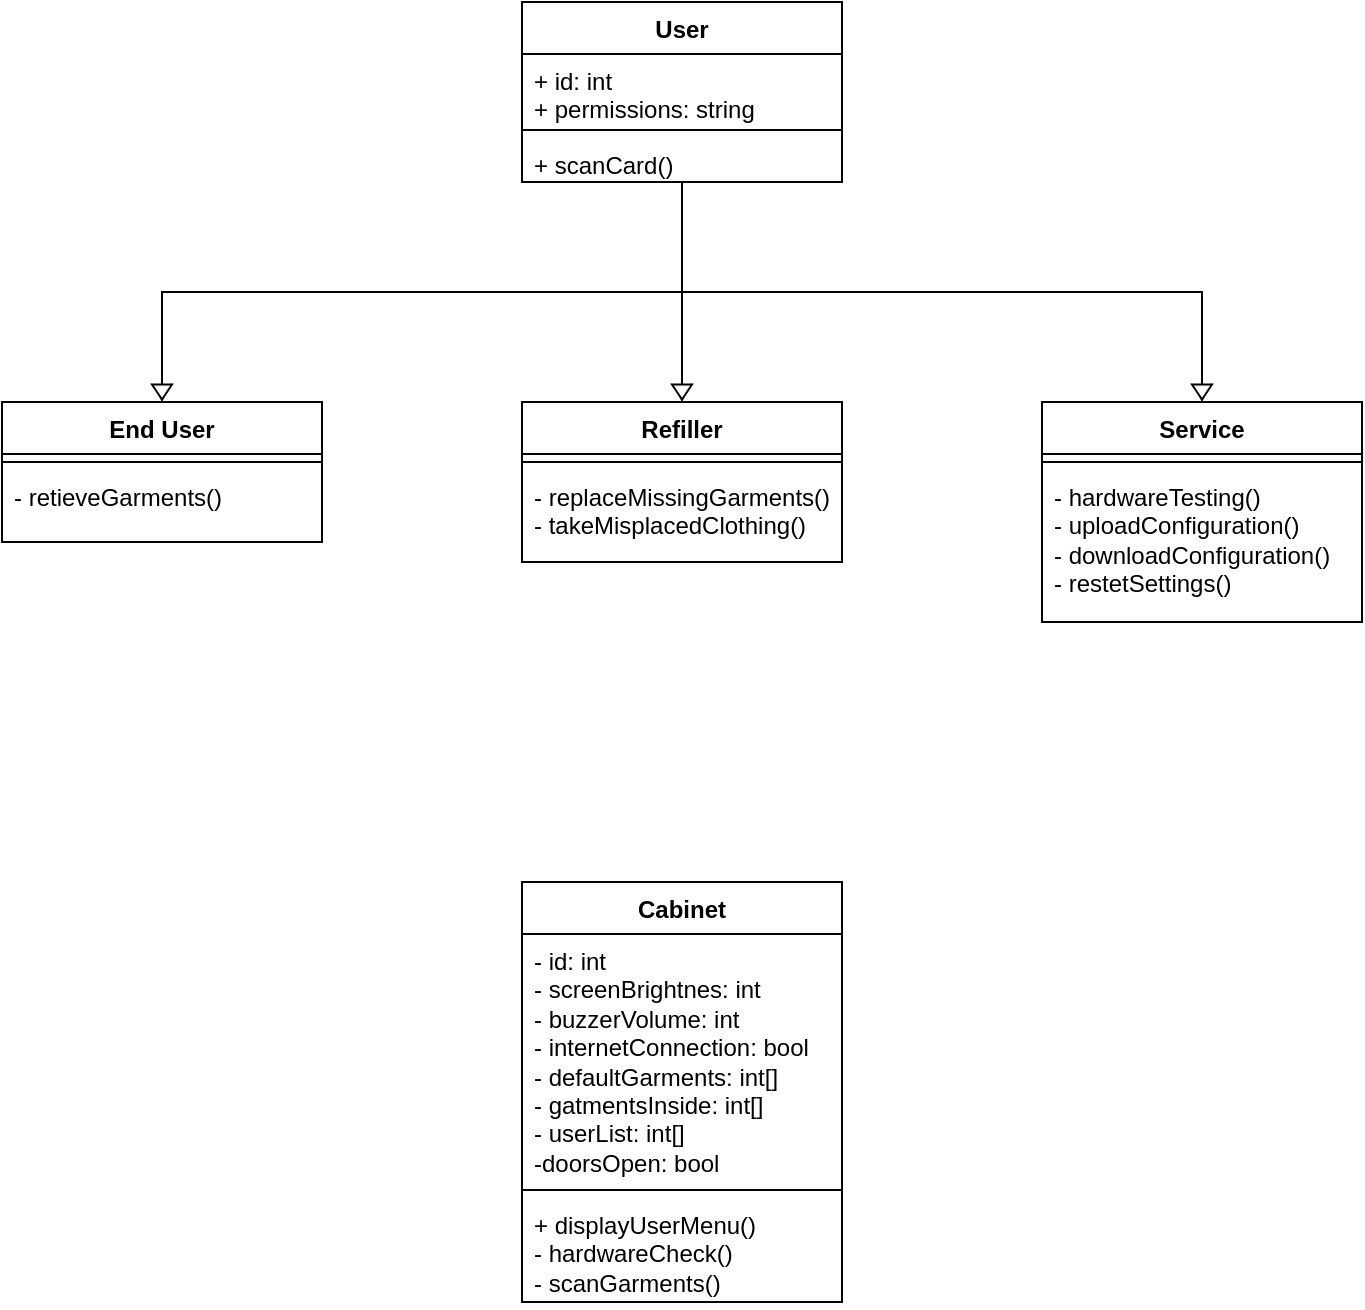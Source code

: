 <mxfile version="25.0.3">
  <diagram name="Strona-1" id="z8ScvFITJAX81SqR1lzA">
    <mxGraphModel dx="2276" dy="1298" grid="1" gridSize="10" guides="1" tooltips="1" connect="1" arrows="1" fold="1" page="1" pageScale="1" pageWidth="827" pageHeight="1169" math="0" shadow="0">
      <root>
        <mxCell id="0" />
        <mxCell id="1" parent="0" />
        <mxCell id="84gds-cbhDrbc9RSO0pZ-36" value="Cabinet" style="swimlane;fontStyle=1;align=center;verticalAlign=top;childLayout=stackLayout;horizontal=1;startSize=26;horizontalStack=0;resizeParent=1;resizeParentMax=0;resizeLast=0;collapsible=1;marginBottom=0;whiteSpace=wrap;html=1;" vertex="1" parent="1">
          <mxGeometry x="-520" y="520" width="160" height="210" as="geometry" />
        </mxCell>
        <mxCell id="84gds-cbhDrbc9RSO0pZ-37" value="- id: int&lt;div&gt;- screenBrightnes: int&lt;/div&gt;&lt;div&gt;- buzzerVolume: int&lt;/div&gt;&lt;div&gt;- internetConnection: bool&lt;/div&gt;&lt;div&gt;- defaultGarments: int[]&lt;/div&gt;&lt;div&gt;- gatmentsInside: int[]&lt;/div&gt;&lt;div&gt;- userList: int[]&lt;/div&gt;&lt;div&gt;-doorsOpen: bool&lt;/div&gt;&lt;div&gt;&lt;br&gt;&lt;/div&gt;" style="text;strokeColor=none;fillColor=none;align=left;verticalAlign=top;spacingLeft=4;spacingRight=4;overflow=hidden;rotatable=0;points=[[0,0.5],[1,0.5]];portConstraint=eastwest;whiteSpace=wrap;html=1;" vertex="1" parent="84gds-cbhDrbc9RSO0pZ-36">
          <mxGeometry y="26" width="160" height="124" as="geometry" />
        </mxCell>
        <mxCell id="84gds-cbhDrbc9RSO0pZ-38" value="" style="line;strokeWidth=1;fillColor=none;align=left;verticalAlign=middle;spacingTop=-1;spacingLeft=3;spacingRight=3;rotatable=0;labelPosition=right;points=[];portConstraint=eastwest;strokeColor=inherit;" vertex="1" parent="84gds-cbhDrbc9RSO0pZ-36">
          <mxGeometry y="150" width="160" height="8" as="geometry" />
        </mxCell>
        <mxCell id="84gds-cbhDrbc9RSO0pZ-39" value="+ displayUserMenu()&lt;div&gt;- hardwareCheck()&lt;/div&gt;&lt;div&gt;- scanGarments()&lt;/div&gt;" style="text;strokeColor=none;fillColor=none;align=left;verticalAlign=top;spacingLeft=4;spacingRight=4;overflow=hidden;rotatable=0;points=[[0,0.5],[1,0.5]];portConstraint=eastwest;whiteSpace=wrap;html=1;" vertex="1" parent="84gds-cbhDrbc9RSO0pZ-36">
          <mxGeometry y="158" width="160" height="52" as="geometry" />
        </mxCell>
        <mxCell id="84gds-cbhDrbc9RSO0pZ-40" value="" style="group" vertex="1" connectable="0" parent="1">
          <mxGeometry x="-780" y="80" width="680" height="310" as="geometry" />
        </mxCell>
        <mxCell id="84gds-cbhDrbc9RSO0pZ-25" style="edgeStyle=orthogonalEdgeStyle;rounded=0;orthogonalLoop=1;jettySize=auto;html=1;exitX=0.5;exitY=1;exitDx=0;exitDy=0;" edge="1" parent="84gds-cbhDrbc9RSO0pZ-40" source="84gds-cbhDrbc9RSO0pZ-12" target="84gds-cbhDrbc9RSO0pZ-16">
          <mxGeometry relative="1" as="geometry" />
        </mxCell>
        <mxCell id="84gds-cbhDrbc9RSO0pZ-27" style="edgeStyle=orthogonalEdgeStyle;rounded=0;orthogonalLoop=1;jettySize=auto;html=1;exitX=0.5;exitY=1;exitDx=0;exitDy=0;" edge="1" parent="84gds-cbhDrbc9RSO0pZ-40" source="84gds-cbhDrbc9RSO0pZ-12" target="84gds-cbhDrbc9RSO0pZ-8">
          <mxGeometry relative="1" as="geometry" />
        </mxCell>
        <mxCell id="84gds-cbhDrbc9RSO0pZ-26" style="edgeStyle=orthogonalEdgeStyle;rounded=0;orthogonalLoop=1;jettySize=auto;html=1;exitX=0.5;exitY=1;exitDx=0;exitDy=0;" edge="1" parent="84gds-cbhDrbc9RSO0pZ-40" source="84gds-cbhDrbc9RSO0pZ-12" target="84gds-cbhDrbc9RSO0pZ-20">
          <mxGeometry relative="1" as="geometry" />
        </mxCell>
        <mxCell id="84gds-cbhDrbc9RSO0pZ-8" value="Service" style="swimlane;fontStyle=1;align=center;verticalAlign=top;childLayout=stackLayout;horizontal=1;startSize=26;horizontalStack=0;resizeParent=1;resizeParentMax=0;resizeLast=0;collapsible=1;marginBottom=0;whiteSpace=wrap;html=1;" vertex="1" parent="84gds-cbhDrbc9RSO0pZ-40">
          <mxGeometry x="520" y="200" width="160" height="110" as="geometry" />
        </mxCell>
        <mxCell id="84gds-cbhDrbc9RSO0pZ-10" value="" style="line;strokeWidth=1;fillColor=none;align=left;verticalAlign=middle;spacingTop=-1;spacingLeft=3;spacingRight=3;rotatable=0;labelPosition=right;points=[];portConstraint=eastwest;strokeColor=inherit;" vertex="1" parent="84gds-cbhDrbc9RSO0pZ-8">
          <mxGeometry y="26" width="160" height="8" as="geometry" />
        </mxCell>
        <mxCell id="84gds-cbhDrbc9RSO0pZ-11" value="- hardwareTesting()&lt;div&gt;- uploadConfiguration()&lt;/div&gt;&lt;div&gt;- downloadConfiguration()&lt;/div&gt;&lt;div&gt;- restetSettings()&lt;/div&gt;" style="text;strokeColor=none;fillColor=none;align=left;verticalAlign=top;spacingLeft=4;spacingRight=4;overflow=hidden;rotatable=0;points=[[0,0.5],[1,0.5]];portConstraint=eastwest;whiteSpace=wrap;html=1;" vertex="1" parent="84gds-cbhDrbc9RSO0pZ-8">
          <mxGeometry y="34" width="160" height="76" as="geometry" />
        </mxCell>
        <mxCell id="84gds-cbhDrbc9RSO0pZ-12" value="User" style="swimlane;fontStyle=1;align=center;verticalAlign=top;childLayout=stackLayout;horizontal=1;startSize=26;horizontalStack=0;resizeParent=1;resizeParentMax=0;resizeLast=0;collapsible=1;marginBottom=0;whiteSpace=wrap;html=1;" vertex="1" parent="84gds-cbhDrbc9RSO0pZ-40">
          <mxGeometry x="260" width="160" height="90" as="geometry" />
        </mxCell>
        <mxCell id="84gds-cbhDrbc9RSO0pZ-13" value="+ id: int&lt;div&gt;+ permissions: string&lt;/div&gt;" style="text;strokeColor=none;fillColor=none;align=left;verticalAlign=top;spacingLeft=4;spacingRight=4;overflow=hidden;rotatable=0;points=[[0,0.5],[1,0.5]];portConstraint=eastwest;whiteSpace=wrap;html=1;" vertex="1" parent="84gds-cbhDrbc9RSO0pZ-12">
          <mxGeometry y="26" width="160" height="34" as="geometry" />
        </mxCell>
        <mxCell id="84gds-cbhDrbc9RSO0pZ-14" value="" style="line;strokeWidth=1;fillColor=none;align=left;verticalAlign=middle;spacingTop=-1;spacingLeft=3;spacingRight=3;rotatable=0;labelPosition=right;points=[];portConstraint=eastwest;strokeColor=inherit;" vertex="1" parent="84gds-cbhDrbc9RSO0pZ-12">
          <mxGeometry y="60" width="160" height="8" as="geometry" />
        </mxCell>
        <mxCell id="84gds-cbhDrbc9RSO0pZ-15" value="+ scanCard()" style="text;strokeColor=none;fillColor=none;align=left;verticalAlign=top;spacingLeft=4;spacingRight=4;overflow=hidden;rotatable=0;points=[[0,0.5],[1,0.5]];portConstraint=eastwest;whiteSpace=wrap;html=1;" vertex="1" parent="84gds-cbhDrbc9RSO0pZ-12">
          <mxGeometry y="68" width="160" height="22" as="geometry" />
        </mxCell>
        <mxCell id="84gds-cbhDrbc9RSO0pZ-16" value="End User" style="swimlane;fontStyle=1;align=center;verticalAlign=top;childLayout=stackLayout;horizontal=1;startSize=26;horizontalStack=0;resizeParent=1;resizeParentMax=0;resizeLast=0;collapsible=1;marginBottom=0;whiteSpace=wrap;html=1;" vertex="1" parent="84gds-cbhDrbc9RSO0pZ-40">
          <mxGeometry y="200" width="160" height="70" as="geometry" />
        </mxCell>
        <mxCell id="84gds-cbhDrbc9RSO0pZ-18" value="" style="line;strokeWidth=1;fillColor=none;align=left;verticalAlign=middle;spacingTop=-1;spacingLeft=3;spacingRight=3;rotatable=0;labelPosition=right;points=[];portConstraint=eastwest;strokeColor=inherit;" vertex="1" parent="84gds-cbhDrbc9RSO0pZ-16">
          <mxGeometry y="26" width="160" height="8" as="geometry" />
        </mxCell>
        <mxCell id="84gds-cbhDrbc9RSO0pZ-19" value="- retieveGarments()" style="text;strokeColor=none;fillColor=none;align=left;verticalAlign=top;spacingLeft=4;spacingRight=4;overflow=hidden;rotatable=0;points=[[0,0.5],[1,0.5]];portConstraint=eastwest;whiteSpace=wrap;html=1;" vertex="1" parent="84gds-cbhDrbc9RSO0pZ-16">
          <mxGeometry y="34" width="160" height="36" as="geometry" />
        </mxCell>
        <mxCell id="84gds-cbhDrbc9RSO0pZ-20" value="Refiller" style="swimlane;fontStyle=1;align=center;verticalAlign=top;childLayout=stackLayout;horizontal=1;startSize=26;horizontalStack=0;resizeParent=1;resizeParentMax=0;resizeLast=0;collapsible=1;marginBottom=0;whiteSpace=wrap;html=1;" vertex="1" parent="84gds-cbhDrbc9RSO0pZ-40">
          <mxGeometry x="260" y="200" width="160" height="80" as="geometry" />
        </mxCell>
        <mxCell id="84gds-cbhDrbc9RSO0pZ-22" value="" style="line;strokeWidth=1;fillColor=none;align=left;verticalAlign=middle;spacingTop=-1;spacingLeft=3;spacingRight=3;rotatable=0;labelPosition=right;points=[];portConstraint=eastwest;strokeColor=inherit;" vertex="1" parent="84gds-cbhDrbc9RSO0pZ-20">
          <mxGeometry y="26" width="160" height="8" as="geometry" />
        </mxCell>
        <mxCell id="84gds-cbhDrbc9RSO0pZ-23" value="- replaceMissingGarments()&lt;div&gt;- takeMisplacedClothing()&lt;/div&gt;" style="text;strokeColor=none;fillColor=none;align=left;verticalAlign=top;spacingLeft=4;spacingRight=4;overflow=hidden;rotatable=0;points=[[0,0.5],[1,0.5]];portConstraint=eastwest;whiteSpace=wrap;html=1;" vertex="1" parent="84gds-cbhDrbc9RSO0pZ-20">
          <mxGeometry y="34" width="160" height="46" as="geometry" />
        </mxCell>
        <mxCell id="84gds-cbhDrbc9RSO0pZ-28" value="" style="triangle;whiteSpace=wrap;html=1;rotation=90;" vertex="1" parent="84gds-cbhDrbc9RSO0pZ-40">
          <mxGeometry x="336.25" y="190" width="7.5" height="10" as="geometry" />
        </mxCell>
        <mxCell id="84gds-cbhDrbc9RSO0pZ-29" value="" style="triangle;whiteSpace=wrap;html=1;rotation=90;" vertex="1" parent="84gds-cbhDrbc9RSO0pZ-40">
          <mxGeometry x="76.25" y="190" width="7.5" height="10" as="geometry" />
        </mxCell>
        <mxCell id="84gds-cbhDrbc9RSO0pZ-30" value="" style="triangle;whiteSpace=wrap;html=1;rotation=90;" vertex="1" parent="84gds-cbhDrbc9RSO0pZ-40">
          <mxGeometry x="596.25" y="190" width="7.5" height="10" as="geometry" />
        </mxCell>
      </root>
    </mxGraphModel>
  </diagram>
</mxfile>

